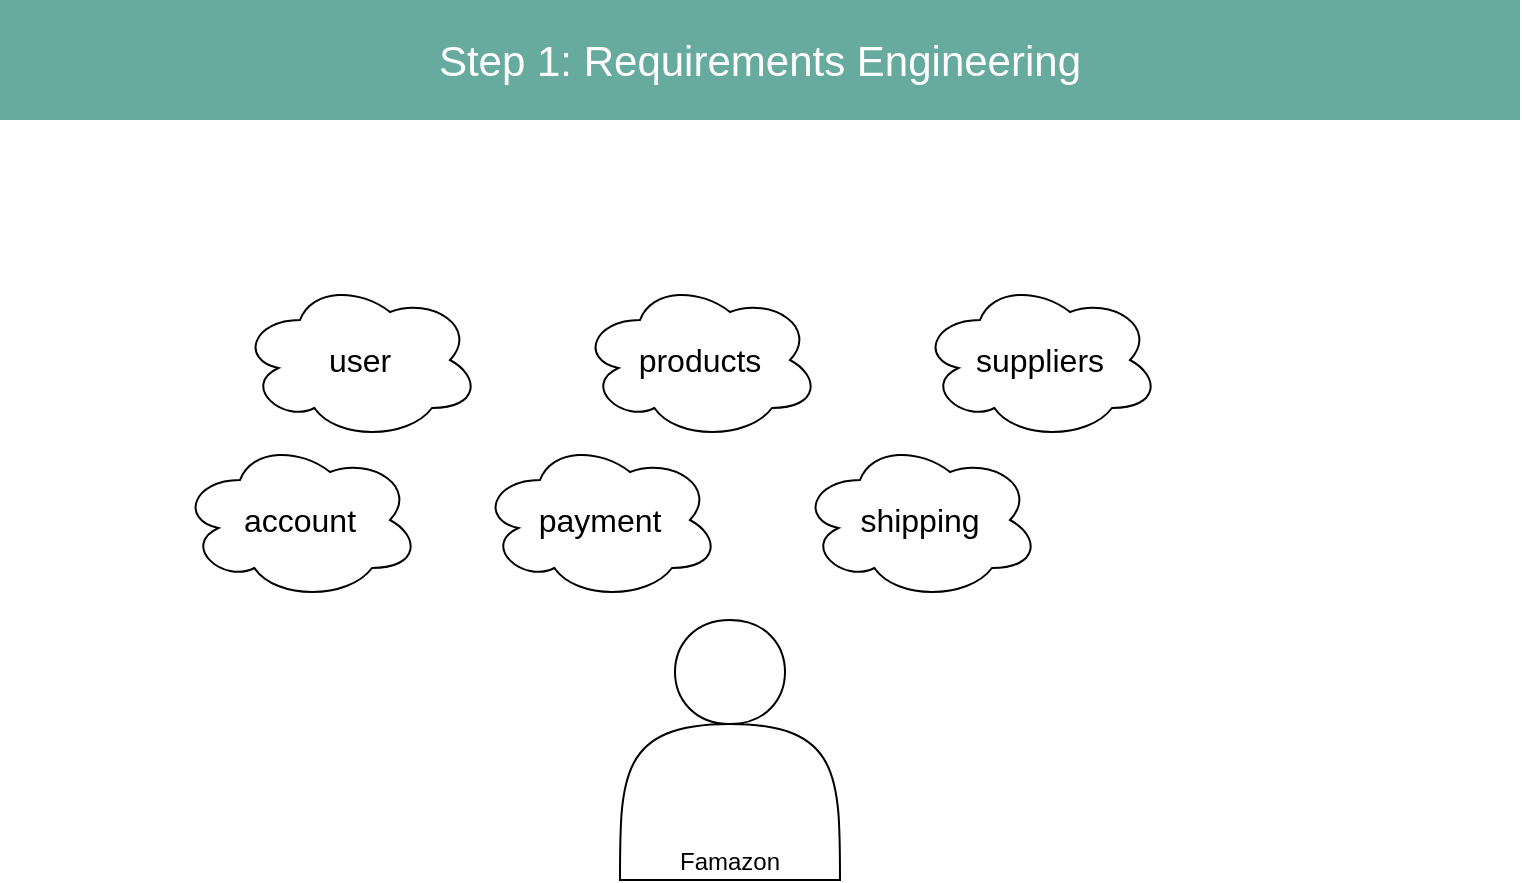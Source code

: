 <mxfile version="14.6.0" type="github">
  <diagram id="PnPeg7tA5tx20dT9B7Yd" name="Page-1">
    <mxGraphModel dx="1422" dy="762" grid="1" gridSize="10" guides="1" tooltips="1" connect="1" arrows="1" fold="1" page="1" pageScale="1" pageWidth="827" pageHeight="1169" math="0" shadow="0">
      <root>
        <mxCell id="0" />
        <mxCell id="1" parent="0" />
        <mxCell id="HsdS4_akaEj0isNQwl-u-1" value="Famazon" style="shape=actor;whiteSpace=wrap;html=1;verticalAlign=bottom;" vertex="1" parent="1">
          <mxGeometry x="350" y="350" width="110" height="130" as="geometry" />
        </mxCell>
        <mxCell id="HsdS4_akaEj0isNQwl-u-2" value="user" style="ellipse;shape=cloud;whiteSpace=wrap;html=1;fontSize=16;" vertex="1" parent="1">
          <mxGeometry x="160" y="180" width="120" height="80" as="geometry" />
        </mxCell>
        <mxCell id="HsdS4_akaEj0isNQwl-u-3" value="products" style="ellipse;shape=cloud;whiteSpace=wrap;html=1;fontSize=16;" vertex="1" parent="1">
          <mxGeometry x="330" y="180" width="120" height="80" as="geometry" />
        </mxCell>
        <mxCell id="HsdS4_akaEj0isNQwl-u-4" value="suppliers" style="ellipse;shape=cloud;whiteSpace=wrap;html=1;fontSize=16;" vertex="1" parent="1">
          <mxGeometry x="500" y="180" width="120" height="80" as="geometry" />
        </mxCell>
        <mxCell id="HsdS4_akaEj0isNQwl-u-5" value="" style="rounded=0;whiteSpace=wrap;html=1;labelBackgroundColor=#009999;labelBorderColor=#000000;strokeColor=none;fillColor=#67AB9F;" vertex="1" parent="1">
          <mxGeometry x="40" y="40" width="760" height="60" as="geometry" />
        </mxCell>
        <mxCell id="HsdS4_akaEj0isNQwl-u-6" value="&lt;font style=&quot;font-size: 21px&quot;&gt;Step 1: Requirements&amp;nbsp;&lt;/font&gt;&lt;span style=&quot;font-size: 21px&quot;&gt;Engineering&lt;/span&gt;" style="text;html=1;strokeColor=none;fillColor=none;align=center;verticalAlign=middle;whiteSpace=wrap;rounded=0;labelBackgroundColor=none;fontColor=#FFFFFF;" vertex="1" parent="1">
          <mxGeometry x="60" y="60" width="720" height="20" as="geometry" />
        </mxCell>
        <mxCell id="HsdS4_akaEj0isNQwl-u-7" value="shipping" style="ellipse;shape=cloud;whiteSpace=wrap;html=1;fontSize=16;" vertex="1" parent="1">
          <mxGeometry x="440" y="260" width="120" height="80" as="geometry" />
        </mxCell>
        <mxCell id="HsdS4_akaEj0isNQwl-u-8" value="account" style="ellipse;shape=cloud;whiteSpace=wrap;html=1;fontSize=16;" vertex="1" parent="1">
          <mxGeometry x="130" y="260" width="120" height="80" as="geometry" />
        </mxCell>
        <mxCell id="HsdS4_akaEj0isNQwl-u-9" value="payment" style="ellipse;shape=cloud;whiteSpace=wrap;html=1;fontSize=16;" vertex="1" parent="1">
          <mxGeometry x="280" y="260" width="120" height="80" as="geometry" />
        </mxCell>
      </root>
    </mxGraphModel>
  </diagram>
</mxfile>
